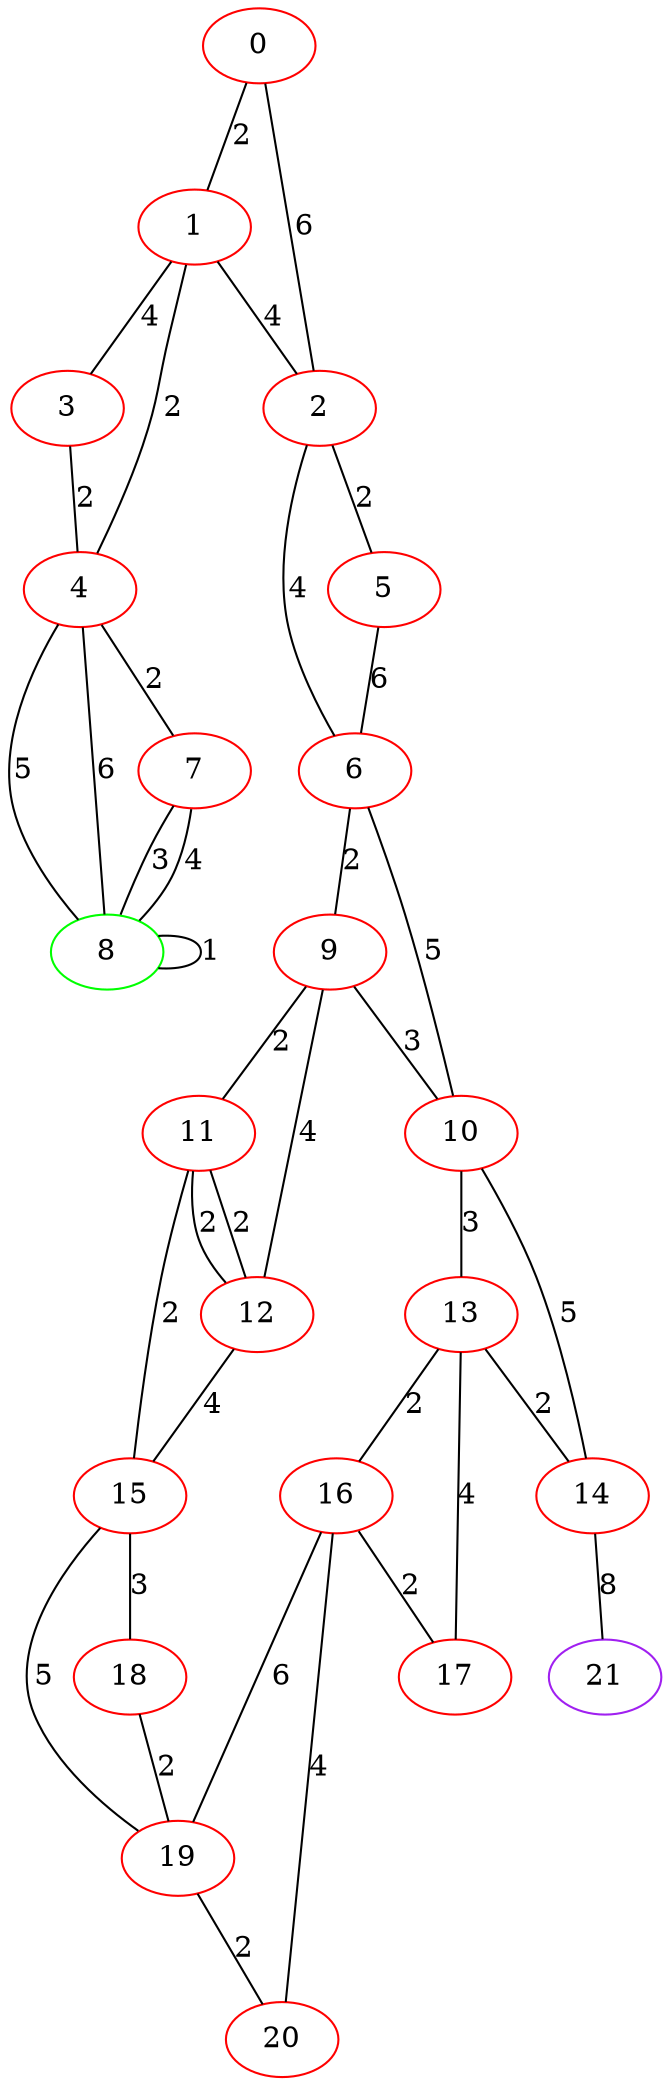 graph "" {
0 [color=red, weight=1];
1 [color=red, weight=1];
2 [color=red, weight=1];
3 [color=red, weight=1];
4 [color=red, weight=1];
5 [color=red, weight=1];
6 [color=red, weight=1];
7 [color=red, weight=1];
8 [color=green, weight=2];
9 [color=red, weight=1];
10 [color=red, weight=1];
11 [color=red, weight=1];
12 [color=red, weight=1];
13 [color=red, weight=1];
14 [color=red, weight=1];
15 [color=red, weight=1];
16 [color=red, weight=1];
17 [color=red, weight=1];
18 [color=red, weight=1];
19 [color=red, weight=1];
20 [color=red, weight=1];
21 [color=purple, weight=4];
0 -- 1  [key=0, label=2];
0 -- 2  [key=0, label=6];
1 -- 2  [key=0, label=4];
1 -- 3  [key=0, label=4];
1 -- 4  [key=0, label=2];
2 -- 5  [key=0, label=2];
2 -- 6  [key=0, label=4];
3 -- 4  [key=0, label=2];
4 -- 8  [key=0, label=5];
4 -- 8  [key=1, label=6];
4 -- 7  [key=0, label=2];
5 -- 6  [key=0, label=6];
6 -- 9  [key=0, label=2];
6 -- 10  [key=0, label=5];
7 -- 8  [key=0, label=3];
7 -- 8  [key=1, label=4];
8 -- 8  [key=0, label=1];
9 -- 10  [key=0, label=3];
9 -- 11  [key=0, label=2];
9 -- 12  [key=0, label=4];
10 -- 13  [key=0, label=3];
10 -- 14  [key=0, label=5];
11 -- 12  [key=0, label=2];
11 -- 12  [key=1, label=2];
11 -- 15  [key=0, label=2];
12 -- 15  [key=0, label=4];
13 -- 16  [key=0, label=2];
13 -- 17  [key=0, label=4];
13 -- 14  [key=0, label=2];
14 -- 21  [key=0, label=8];
15 -- 19  [key=0, label=5];
15 -- 18  [key=0, label=3];
16 -- 17  [key=0, label=2];
16 -- 19  [key=0, label=6];
16 -- 20  [key=0, label=4];
18 -- 19  [key=0, label=2];
19 -- 20  [key=0, label=2];
}
